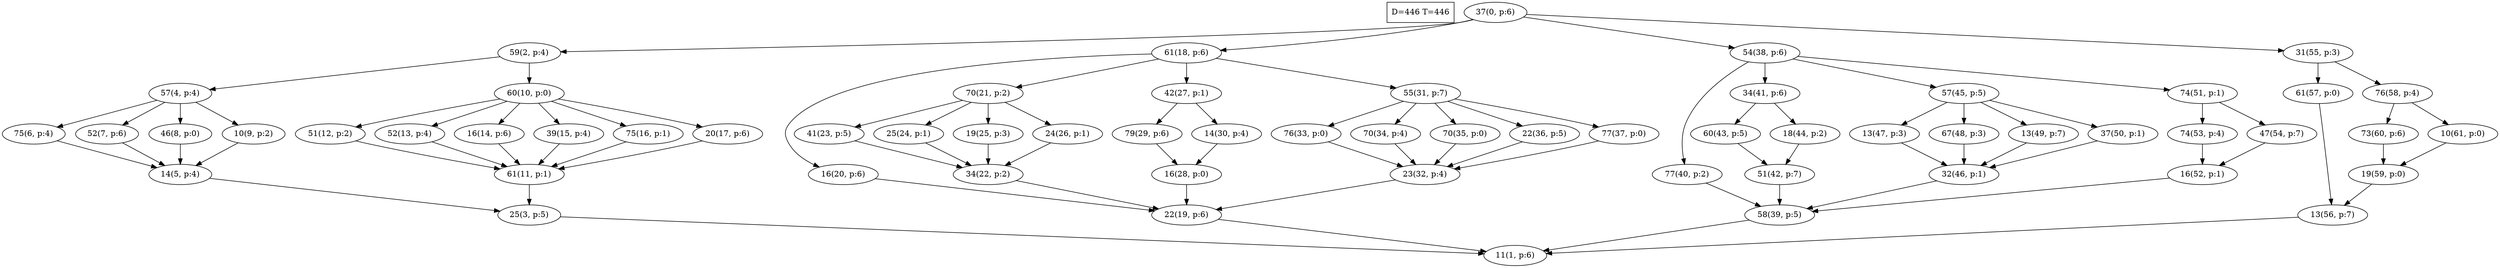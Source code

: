 digraph Task {
i [shape=box, label="D=446 T=446"]; 
0 [label="37(0, p:6)"];
1 [label="11(1, p:6)"];
2 [label="59(2, p:4)"];
3 [label="25(3, p:5)"];
4 [label="57(4, p:4)"];
5 [label="14(5, p:4)"];
6 [label="75(6, p:4)"];
7 [label="52(7, p:6)"];
8 [label="46(8, p:0)"];
9 [label="10(9, p:2)"];
10 [label="60(10, p:0)"];
11 [label="61(11, p:1)"];
12 [label="51(12, p:2)"];
13 [label="52(13, p:4)"];
14 [label="16(14, p:6)"];
15 [label="39(15, p:4)"];
16 [label="75(16, p:1)"];
17 [label="20(17, p:6)"];
18 [label="61(18, p:6)"];
19 [label="22(19, p:6)"];
20 [label="16(20, p:6)"];
21 [label="70(21, p:2)"];
22 [label="34(22, p:2)"];
23 [label="41(23, p:5)"];
24 [label="25(24, p:1)"];
25 [label="19(25, p:3)"];
26 [label="24(26, p:1)"];
27 [label="42(27, p:1)"];
28 [label="16(28, p:0)"];
29 [label="79(29, p:6)"];
30 [label="14(30, p:4)"];
31 [label="55(31, p:7)"];
32 [label="23(32, p:4)"];
33 [label="76(33, p:0)"];
34 [label="70(34, p:4)"];
35 [label="70(35, p:0)"];
36 [label="22(36, p:5)"];
37 [label="77(37, p:0)"];
38 [label="54(38, p:6)"];
39 [label="58(39, p:5)"];
40 [label="77(40, p:2)"];
41 [label="34(41, p:6)"];
42 [label="51(42, p:7)"];
43 [label="60(43, p:5)"];
44 [label="18(44, p:2)"];
45 [label="57(45, p:5)"];
46 [label="32(46, p:1)"];
47 [label="13(47, p:3)"];
48 [label="67(48, p:3)"];
49 [label="13(49, p:7)"];
50 [label="37(50, p:1)"];
51 [label="74(51, p:1)"];
52 [label="16(52, p:1)"];
53 [label="74(53, p:4)"];
54 [label="47(54, p:7)"];
55 [label="31(55, p:3)"];
56 [label="13(56, p:7)"];
57 [label="61(57, p:0)"];
58 [label="76(58, p:4)"];
59 [label="19(59, p:0)"];
60 [label="73(60, p:6)"];
61 [label="10(61, p:0)"];
0 -> 2;
0 -> 18;
0 -> 38;
0 -> 55;
2 -> 4;
2 -> 10;
3 -> 1;
4 -> 6;
4 -> 7;
4 -> 8;
4 -> 9;
5 -> 3;
6 -> 5;
7 -> 5;
8 -> 5;
9 -> 5;
10 -> 12;
10 -> 13;
10 -> 14;
10 -> 15;
10 -> 16;
10 -> 17;
11 -> 3;
12 -> 11;
13 -> 11;
14 -> 11;
15 -> 11;
16 -> 11;
17 -> 11;
18 -> 20;
18 -> 21;
18 -> 27;
18 -> 31;
19 -> 1;
20 -> 19;
21 -> 23;
21 -> 24;
21 -> 25;
21 -> 26;
22 -> 19;
23 -> 22;
24 -> 22;
25 -> 22;
26 -> 22;
27 -> 29;
27 -> 30;
28 -> 19;
29 -> 28;
30 -> 28;
31 -> 33;
31 -> 34;
31 -> 35;
31 -> 36;
31 -> 37;
32 -> 19;
33 -> 32;
34 -> 32;
35 -> 32;
36 -> 32;
37 -> 32;
38 -> 40;
38 -> 41;
38 -> 45;
38 -> 51;
39 -> 1;
40 -> 39;
41 -> 43;
41 -> 44;
42 -> 39;
43 -> 42;
44 -> 42;
45 -> 47;
45 -> 48;
45 -> 49;
45 -> 50;
46 -> 39;
47 -> 46;
48 -> 46;
49 -> 46;
50 -> 46;
51 -> 53;
51 -> 54;
52 -> 39;
53 -> 52;
54 -> 52;
55 -> 57;
55 -> 58;
56 -> 1;
57 -> 56;
58 -> 60;
58 -> 61;
59 -> 56;
60 -> 59;
61 -> 59;
}